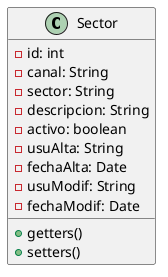 @startuml Sector

class Sector{
 -id: int
 -canal: String
 -sector: String
 -descripcion: String
 -activo: boolean
 -usuAlta: String
 -fechaAlta: Date
 -usuModif: String
 -fechaModif: Date
 +getters()
 +setters()
}

@enduml